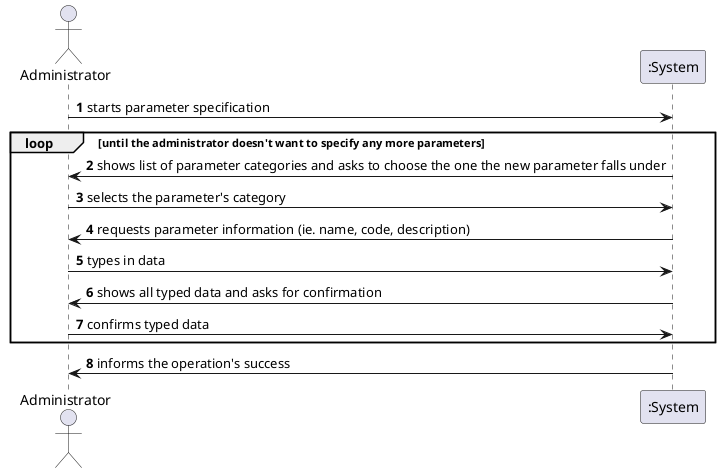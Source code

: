 @startuml

autonumber

actor Administrator

Administrator -> ":System": starts parameter specification
loop until the administrator doesn't want to specify any more parameters
":System" -> Administrator: shows list of parameter categories and asks to choose the one the new parameter falls under
Administrator -> ":System": selects the parameter's category
":System" -> Administrator: requests parameter information (ie. name, code, description)
Administrator -> ":System": types in data
":System" -> Administrator: shows all typed data and asks for confirmation
Administrator -> ":System": confirms typed data
end loop
":System" -> Administrator: informs the operation's success

@enduml